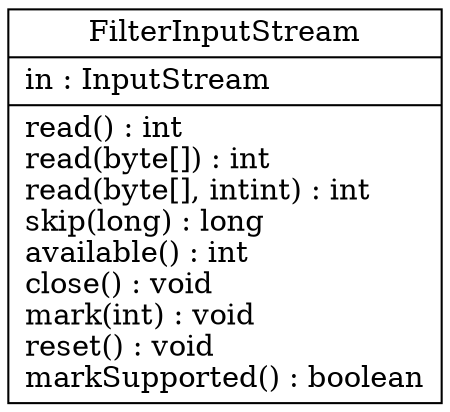 digraph G {

fontname = "Bitstream Vera Sans"
fontsize = 8
rankdir=BT

node [shape = "record" outlineColor = "#000000"]
ClassTFilterInputStream [label = "{FilterInputStream|in : InputStream\l|read() : int\lread(byte[]) : int\lread(byte[], intint) : int\lskip(long) : long\lavailable() : int\lclose() : void\lmark(int) : void\lreset() : void\lmarkSupported() : boolean\l}"]
}
